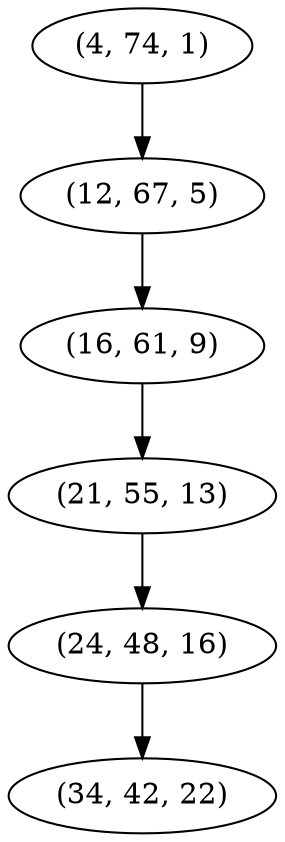 digraph tree {
    "(4, 74, 1)";
    "(12, 67, 5)";
    "(16, 61, 9)";
    "(21, 55, 13)";
    "(24, 48, 16)";
    "(34, 42, 22)";
    "(4, 74, 1)" -> "(12, 67, 5)";
    "(12, 67, 5)" -> "(16, 61, 9)";
    "(16, 61, 9)" -> "(21, 55, 13)";
    "(21, 55, 13)" -> "(24, 48, 16)";
    "(24, 48, 16)" -> "(34, 42, 22)";
}
